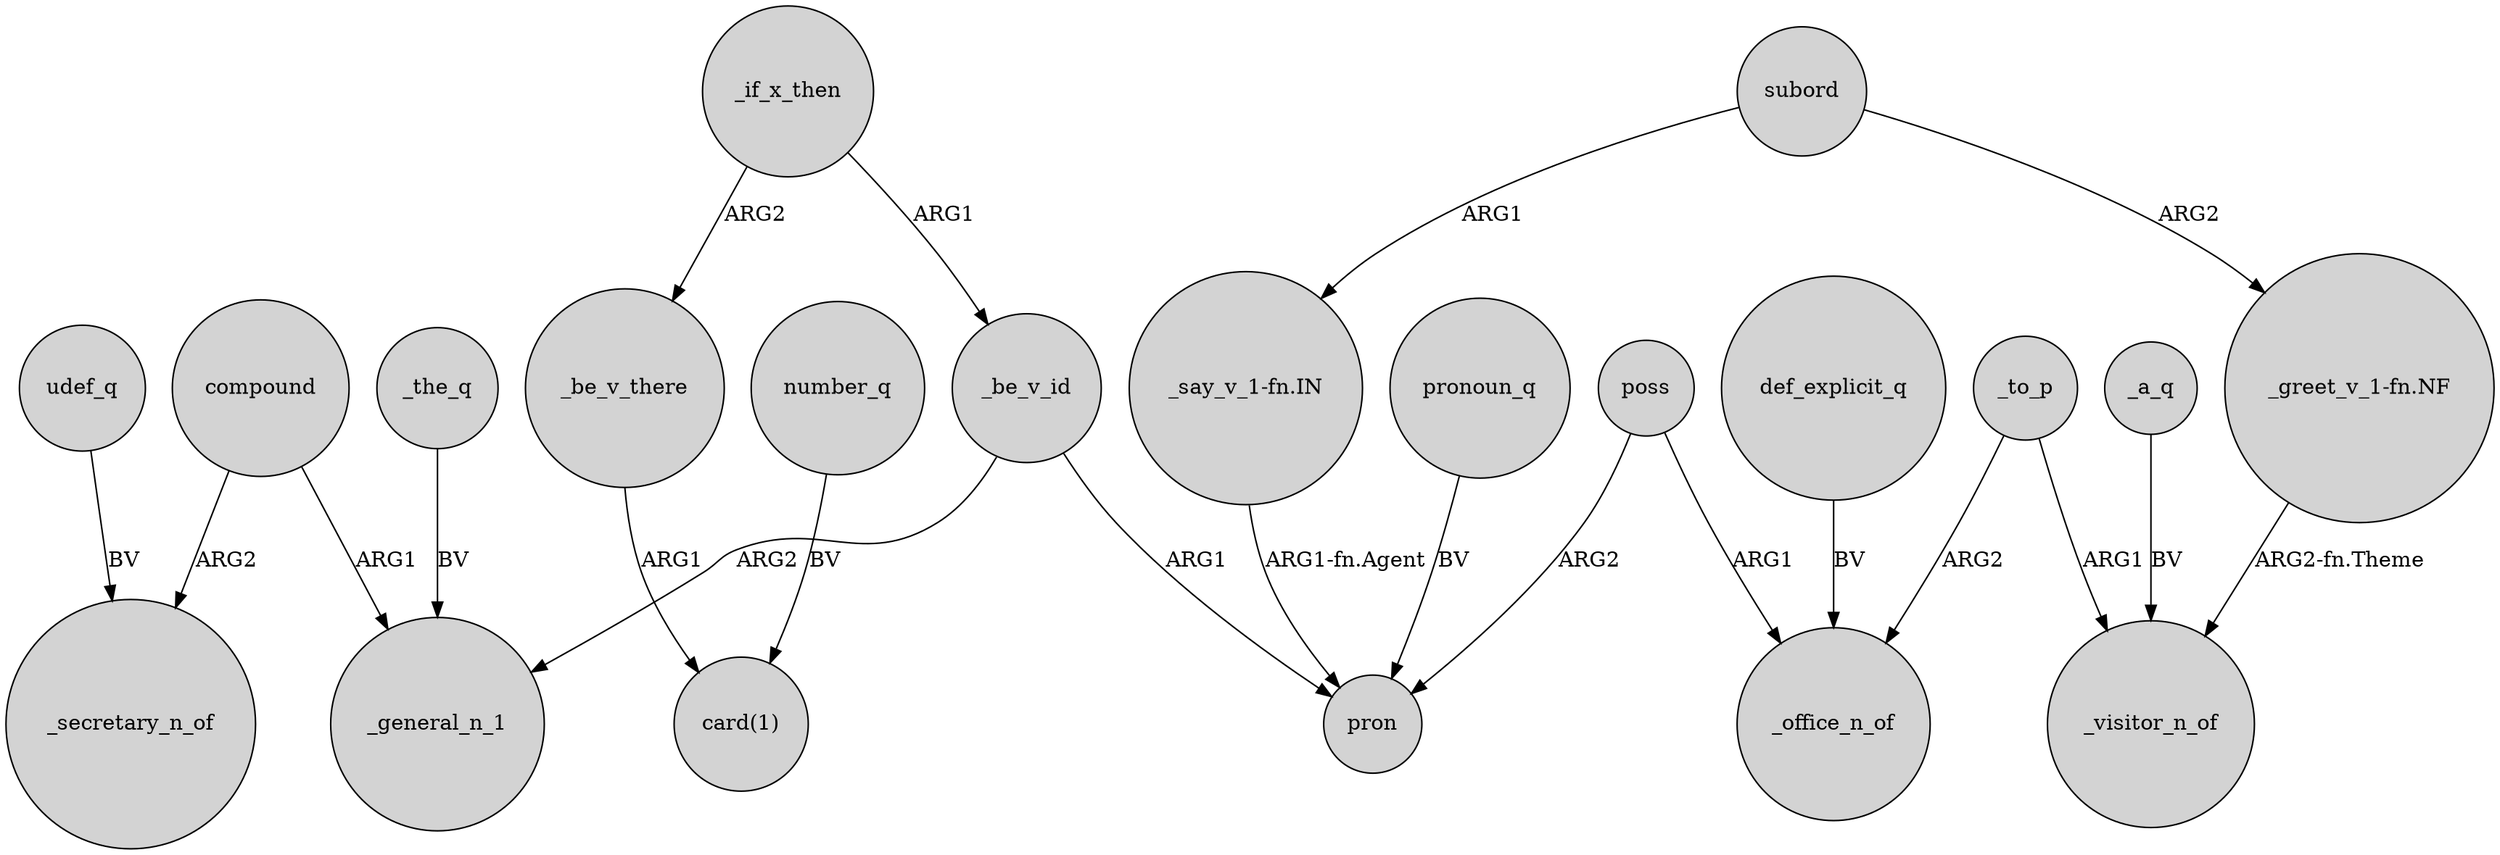 digraph {
	node [shape=circle style=filled]
	compound -> _secretary_n_of [label=ARG2]
	_be_v_there -> "card(1)" [label=ARG1]
	_be_v_id -> _general_n_1 [label=ARG2]
	udef_q -> _secretary_n_of [label=BV]
	poss -> pron [label=ARG2]
	_the_q -> _general_n_1 [label=BV]
	def_explicit_q -> _office_n_of [label=BV]
	"_say_v_1-fn.IN" -> pron [label="ARG1-fn.Agent"]
	_be_v_id -> pron [label=ARG1]
	_a_q -> _visitor_n_of [label=BV]
	pronoun_q -> pron [label=BV]
	_to_p -> _visitor_n_of [label=ARG1]
	_to_p -> _office_n_of [label=ARG2]
	subord -> "_say_v_1-fn.IN" [label=ARG1]
	poss -> _office_n_of [label=ARG1]
	number_q -> "card(1)" [label=BV]
	"_greet_v_1-fn.NF" -> _visitor_n_of [label="ARG2-fn.Theme"]
	_if_x_then -> _be_v_id [label=ARG1]
	_if_x_then -> _be_v_there [label=ARG2]
	compound -> _general_n_1 [label=ARG1]
	subord -> "_greet_v_1-fn.NF" [label=ARG2]
}
